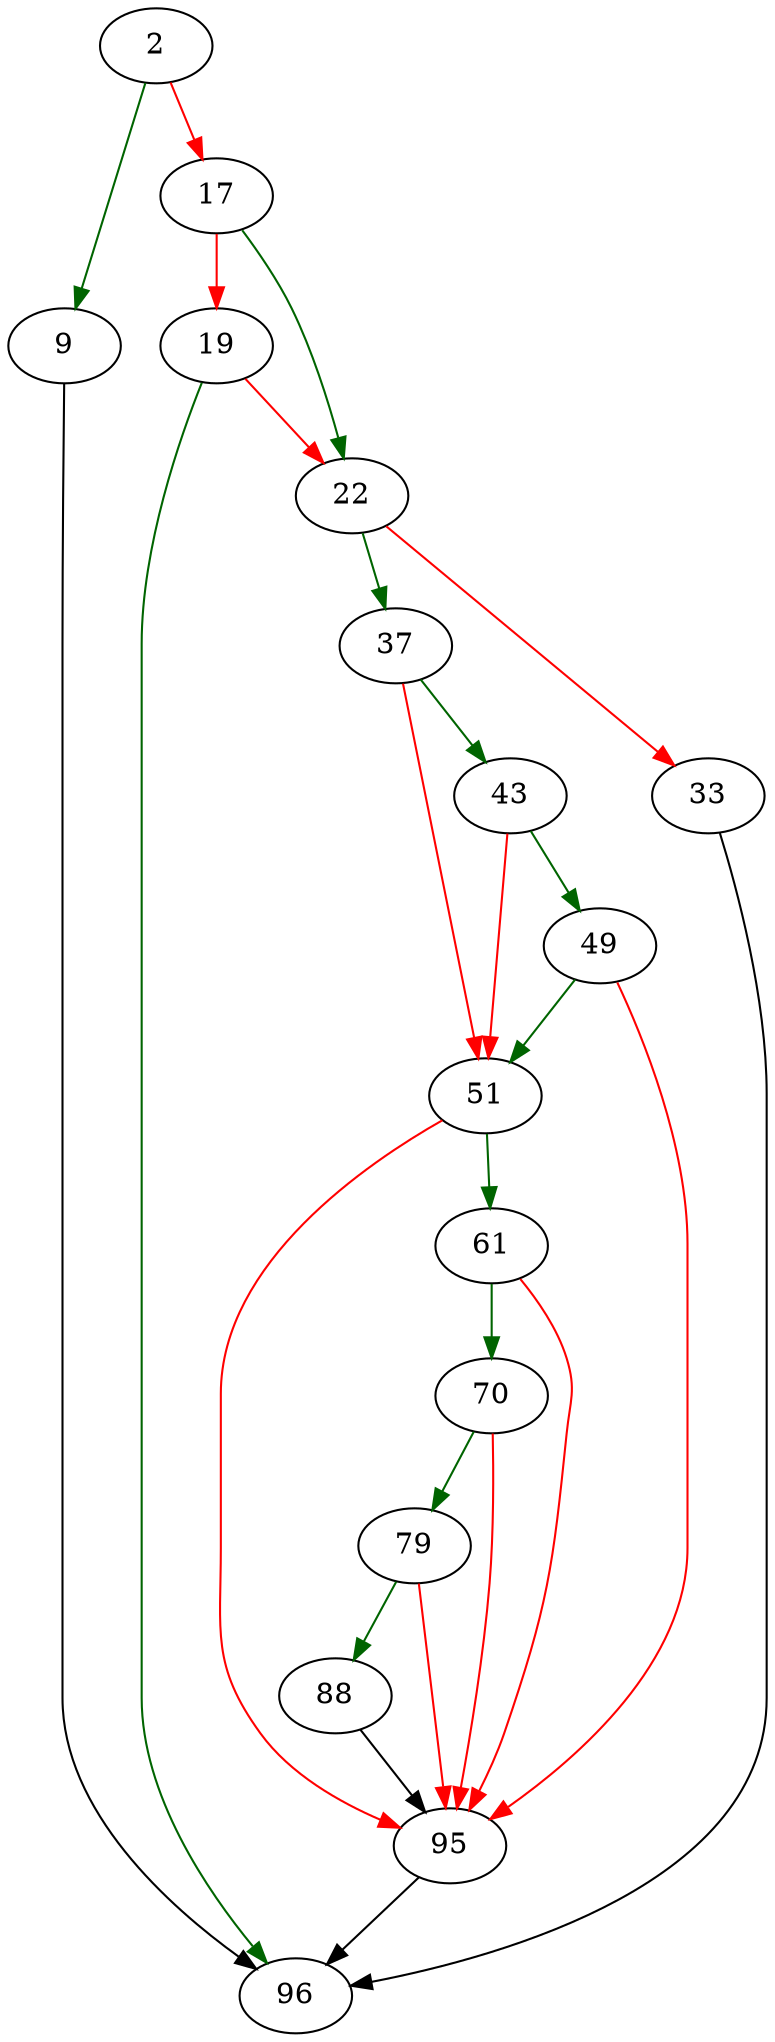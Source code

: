 strict digraph "randread_new" {
	// Node definitions.
	2 [entry=true];
	9;
	17;
	96;
	22;
	19;
	37;
	33;
	43;
	51;
	49;
	95;
	61;
	70;
	79;
	88;

	// Edge definitions.
	2 -> 9 [
		color=darkgreen
		cond=true
	];
	2 -> 17 [
		color=red
		cond=false
	];
	9 -> 96;
	17 -> 22 [
		color=darkgreen
		cond=true
	];
	17 -> 19 [
		color=red
		cond=false
	];
	22 -> 37 [
		color=darkgreen
		cond=true
	];
	22 -> 33 [
		color=red
		cond=false
	];
	19 -> 96 [
		color=darkgreen
		cond=true
	];
	19 -> 22 [
		color=red
		cond=false
	];
	37 -> 43 [
		color=darkgreen
		cond=true
	];
	37 -> 51 [
		color=red
		cond=false
	];
	33 -> 96;
	43 -> 51 [
		color=red
		cond=false
	];
	43 -> 49 [
		color=darkgreen
		cond=true
	];
	51 -> 95 [
		color=red
		cond=false
	];
	51 -> 61 [
		color=darkgreen
		cond=true
	];
	49 -> 51 [
		color=darkgreen
		cond=true
	];
	49 -> 95 [
		color=red
		cond=false
	];
	95 -> 96;
	61 -> 95 [
		color=red
		cond=false
	];
	61 -> 70 [
		color=darkgreen
		cond=true
	];
	70 -> 95 [
		color=red
		cond=false
	];
	70 -> 79 [
		color=darkgreen
		cond=true
	];
	79 -> 95 [
		color=red
		cond=false
	];
	79 -> 88 [
		color=darkgreen
		cond=true
	];
	88 -> 95;
}
